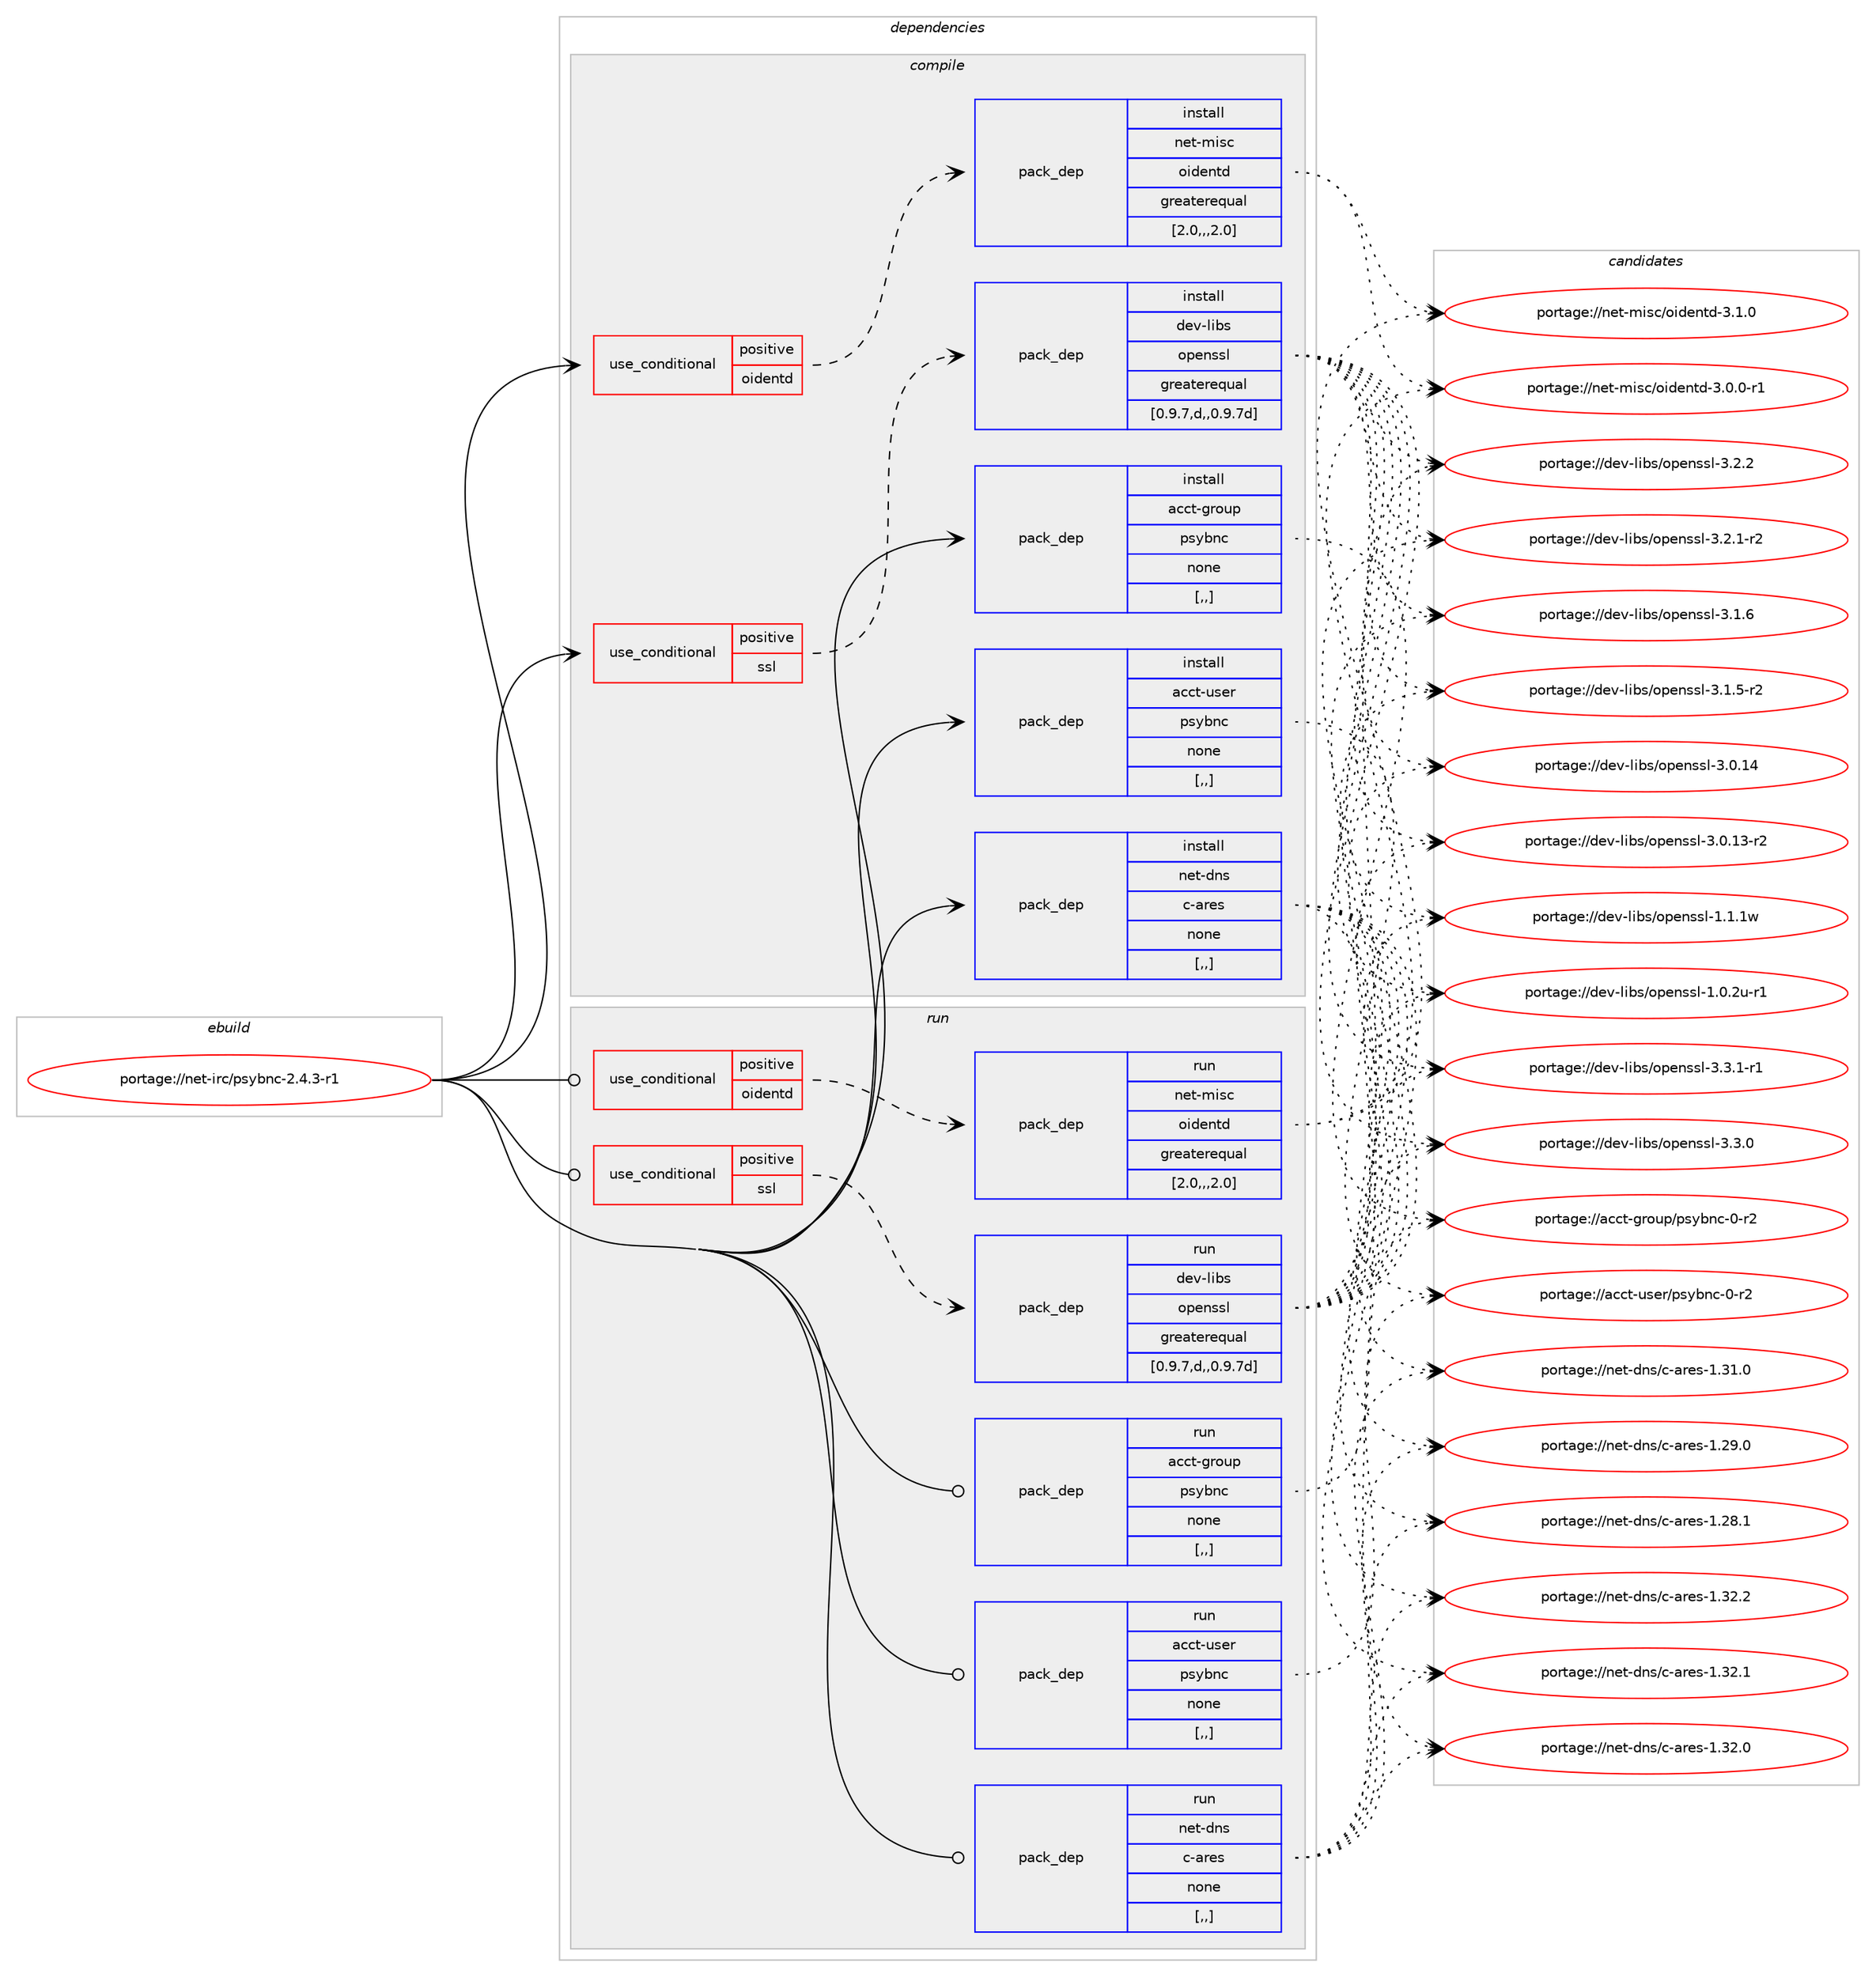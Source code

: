 digraph prolog {

# *************
# Graph options
# *************

newrank=true;
concentrate=true;
compound=true;
graph [rankdir=LR,fontname=Helvetica,fontsize=10,ranksep=1.5];#, ranksep=2.5, nodesep=0.2];
edge  [arrowhead=vee];
node  [fontname=Helvetica,fontsize=10];

# **********
# The ebuild
# **********

subgraph cluster_leftcol {
color=gray;
label=<<i>ebuild</i>>;
id [label="portage://net-irc/psybnc-2.4.3-r1", color=red, width=4, href="../net-irc/psybnc-2.4.3-r1.svg"];
}

# ****************
# The dependencies
# ****************

subgraph cluster_midcol {
color=gray;
label=<<i>dependencies</i>>;
subgraph cluster_compile {
fillcolor="#eeeeee";
style=filled;
label=<<i>compile</i>>;
subgraph cond92592 {
dependency356190 [label=<<TABLE BORDER="0" CELLBORDER="1" CELLSPACING="0" CELLPADDING="4"><TR><TD ROWSPAN="3" CELLPADDING="10">use_conditional</TD></TR><TR><TD>positive</TD></TR><TR><TD>oidentd</TD></TR></TABLE>>, shape=none, color=red];
subgraph pack260969 {
dependency356191 [label=<<TABLE BORDER="0" CELLBORDER="1" CELLSPACING="0" CELLPADDING="4" WIDTH="220"><TR><TD ROWSPAN="6" CELLPADDING="30">pack_dep</TD></TR><TR><TD WIDTH="110">install</TD></TR><TR><TD>net-misc</TD></TR><TR><TD>oidentd</TD></TR><TR><TD>greaterequal</TD></TR><TR><TD>[2.0,,,2.0]</TD></TR></TABLE>>, shape=none, color=blue];
}
dependency356190:e -> dependency356191:w [weight=20,style="dashed",arrowhead="vee"];
}
id:e -> dependency356190:w [weight=20,style="solid",arrowhead="vee"];
subgraph cond92593 {
dependency356192 [label=<<TABLE BORDER="0" CELLBORDER="1" CELLSPACING="0" CELLPADDING="4"><TR><TD ROWSPAN="3" CELLPADDING="10">use_conditional</TD></TR><TR><TD>positive</TD></TR><TR><TD>ssl</TD></TR></TABLE>>, shape=none, color=red];
subgraph pack260970 {
dependency356193 [label=<<TABLE BORDER="0" CELLBORDER="1" CELLSPACING="0" CELLPADDING="4" WIDTH="220"><TR><TD ROWSPAN="6" CELLPADDING="30">pack_dep</TD></TR><TR><TD WIDTH="110">install</TD></TR><TR><TD>dev-libs</TD></TR><TR><TD>openssl</TD></TR><TR><TD>greaterequal</TD></TR><TR><TD>[0.9.7,d,,0.9.7d]</TD></TR></TABLE>>, shape=none, color=blue];
}
dependency356192:e -> dependency356193:w [weight=20,style="dashed",arrowhead="vee"];
}
id:e -> dependency356192:w [weight=20,style="solid",arrowhead="vee"];
subgraph pack260971 {
dependency356194 [label=<<TABLE BORDER="0" CELLBORDER="1" CELLSPACING="0" CELLPADDING="4" WIDTH="220"><TR><TD ROWSPAN="6" CELLPADDING="30">pack_dep</TD></TR><TR><TD WIDTH="110">install</TD></TR><TR><TD>acct-group</TD></TR><TR><TD>psybnc</TD></TR><TR><TD>none</TD></TR><TR><TD>[,,]</TD></TR></TABLE>>, shape=none, color=blue];
}
id:e -> dependency356194:w [weight=20,style="solid",arrowhead="vee"];
subgraph pack260972 {
dependency356195 [label=<<TABLE BORDER="0" CELLBORDER="1" CELLSPACING="0" CELLPADDING="4" WIDTH="220"><TR><TD ROWSPAN="6" CELLPADDING="30">pack_dep</TD></TR><TR><TD WIDTH="110">install</TD></TR><TR><TD>acct-user</TD></TR><TR><TD>psybnc</TD></TR><TR><TD>none</TD></TR><TR><TD>[,,]</TD></TR></TABLE>>, shape=none, color=blue];
}
id:e -> dependency356195:w [weight=20,style="solid",arrowhead="vee"];
subgraph pack260973 {
dependency356196 [label=<<TABLE BORDER="0" CELLBORDER="1" CELLSPACING="0" CELLPADDING="4" WIDTH="220"><TR><TD ROWSPAN="6" CELLPADDING="30">pack_dep</TD></TR><TR><TD WIDTH="110">install</TD></TR><TR><TD>net-dns</TD></TR><TR><TD>c-ares</TD></TR><TR><TD>none</TD></TR><TR><TD>[,,]</TD></TR></TABLE>>, shape=none, color=blue];
}
id:e -> dependency356196:w [weight=20,style="solid",arrowhead="vee"];
}
subgraph cluster_compileandrun {
fillcolor="#eeeeee";
style=filled;
label=<<i>compile and run</i>>;
}
subgraph cluster_run {
fillcolor="#eeeeee";
style=filled;
label=<<i>run</i>>;
subgraph cond92594 {
dependency356197 [label=<<TABLE BORDER="0" CELLBORDER="1" CELLSPACING="0" CELLPADDING="4"><TR><TD ROWSPAN="3" CELLPADDING="10">use_conditional</TD></TR><TR><TD>positive</TD></TR><TR><TD>oidentd</TD></TR></TABLE>>, shape=none, color=red];
subgraph pack260974 {
dependency356198 [label=<<TABLE BORDER="0" CELLBORDER="1" CELLSPACING="0" CELLPADDING="4" WIDTH="220"><TR><TD ROWSPAN="6" CELLPADDING="30">pack_dep</TD></TR><TR><TD WIDTH="110">run</TD></TR><TR><TD>net-misc</TD></TR><TR><TD>oidentd</TD></TR><TR><TD>greaterequal</TD></TR><TR><TD>[2.0,,,2.0]</TD></TR></TABLE>>, shape=none, color=blue];
}
dependency356197:e -> dependency356198:w [weight=20,style="dashed",arrowhead="vee"];
}
id:e -> dependency356197:w [weight=20,style="solid",arrowhead="odot"];
subgraph cond92595 {
dependency356199 [label=<<TABLE BORDER="0" CELLBORDER="1" CELLSPACING="0" CELLPADDING="4"><TR><TD ROWSPAN="3" CELLPADDING="10">use_conditional</TD></TR><TR><TD>positive</TD></TR><TR><TD>ssl</TD></TR></TABLE>>, shape=none, color=red];
subgraph pack260975 {
dependency356200 [label=<<TABLE BORDER="0" CELLBORDER="1" CELLSPACING="0" CELLPADDING="4" WIDTH="220"><TR><TD ROWSPAN="6" CELLPADDING="30">pack_dep</TD></TR><TR><TD WIDTH="110">run</TD></TR><TR><TD>dev-libs</TD></TR><TR><TD>openssl</TD></TR><TR><TD>greaterequal</TD></TR><TR><TD>[0.9.7,d,,0.9.7d]</TD></TR></TABLE>>, shape=none, color=blue];
}
dependency356199:e -> dependency356200:w [weight=20,style="dashed",arrowhead="vee"];
}
id:e -> dependency356199:w [weight=20,style="solid",arrowhead="odot"];
subgraph pack260976 {
dependency356201 [label=<<TABLE BORDER="0" CELLBORDER="1" CELLSPACING="0" CELLPADDING="4" WIDTH="220"><TR><TD ROWSPAN="6" CELLPADDING="30">pack_dep</TD></TR><TR><TD WIDTH="110">run</TD></TR><TR><TD>acct-group</TD></TR><TR><TD>psybnc</TD></TR><TR><TD>none</TD></TR><TR><TD>[,,]</TD></TR></TABLE>>, shape=none, color=blue];
}
id:e -> dependency356201:w [weight=20,style="solid",arrowhead="odot"];
subgraph pack260977 {
dependency356202 [label=<<TABLE BORDER="0" CELLBORDER="1" CELLSPACING="0" CELLPADDING="4" WIDTH="220"><TR><TD ROWSPAN="6" CELLPADDING="30">pack_dep</TD></TR><TR><TD WIDTH="110">run</TD></TR><TR><TD>acct-user</TD></TR><TR><TD>psybnc</TD></TR><TR><TD>none</TD></TR><TR><TD>[,,]</TD></TR></TABLE>>, shape=none, color=blue];
}
id:e -> dependency356202:w [weight=20,style="solid",arrowhead="odot"];
subgraph pack260978 {
dependency356203 [label=<<TABLE BORDER="0" CELLBORDER="1" CELLSPACING="0" CELLPADDING="4" WIDTH="220"><TR><TD ROWSPAN="6" CELLPADDING="30">pack_dep</TD></TR><TR><TD WIDTH="110">run</TD></TR><TR><TD>net-dns</TD></TR><TR><TD>c-ares</TD></TR><TR><TD>none</TD></TR><TR><TD>[,,]</TD></TR></TABLE>>, shape=none, color=blue];
}
id:e -> dependency356203:w [weight=20,style="solid",arrowhead="odot"];
}
}

# **************
# The candidates
# **************

subgraph cluster_choices {
rank=same;
color=gray;
label=<<i>candidates</i>>;

subgraph choice260969 {
color=black;
nodesep=1;
choice110101116451091051159947111105100101110116100455146494648 [label="portage://net-misc/oidentd-3.1.0", color=red, width=4,href="../net-misc/oidentd-3.1.0.svg"];
choice1101011164510910511599471111051001011101161004551464846484511449 [label="portage://net-misc/oidentd-3.0.0-r1", color=red, width=4,href="../net-misc/oidentd-3.0.0-r1.svg"];
dependency356191:e -> choice110101116451091051159947111105100101110116100455146494648:w [style=dotted,weight="100"];
dependency356191:e -> choice1101011164510910511599471111051001011101161004551464846484511449:w [style=dotted,weight="100"];
}
subgraph choice260970 {
color=black;
nodesep=1;
choice1001011184510810598115471111121011101151151084551465146494511449 [label="portage://dev-libs/openssl-3.3.1-r1", color=red, width=4,href="../dev-libs/openssl-3.3.1-r1.svg"];
choice100101118451081059811547111112101110115115108455146514648 [label="portage://dev-libs/openssl-3.3.0", color=red, width=4,href="../dev-libs/openssl-3.3.0.svg"];
choice100101118451081059811547111112101110115115108455146504650 [label="portage://dev-libs/openssl-3.2.2", color=red, width=4,href="../dev-libs/openssl-3.2.2.svg"];
choice1001011184510810598115471111121011101151151084551465046494511450 [label="portage://dev-libs/openssl-3.2.1-r2", color=red, width=4,href="../dev-libs/openssl-3.2.1-r2.svg"];
choice100101118451081059811547111112101110115115108455146494654 [label="portage://dev-libs/openssl-3.1.6", color=red, width=4,href="../dev-libs/openssl-3.1.6.svg"];
choice1001011184510810598115471111121011101151151084551464946534511450 [label="portage://dev-libs/openssl-3.1.5-r2", color=red, width=4,href="../dev-libs/openssl-3.1.5-r2.svg"];
choice10010111845108105981154711111210111011511510845514648464952 [label="portage://dev-libs/openssl-3.0.14", color=red, width=4,href="../dev-libs/openssl-3.0.14.svg"];
choice100101118451081059811547111112101110115115108455146484649514511450 [label="portage://dev-libs/openssl-3.0.13-r2", color=red, width=4,href="../dev-libs/openssl-3.0.13-r2.svg"];
choice100101118451081059811547111112101110115115108454946494649119 [label="portage://dev-libs/openssl-1.1.1w", color=red, width=4,href="../dev-libs/openssl-1.1.1w.svg"];
choice1001011184510810598115471111121011101151151084549464846501174511449 [label="portage://dev-libs/openssl-1.0.2u-r1", color=red, width=4,href="../dev-libs/openssl-1.0.2u-r1.svg"];
dependency356193:e -> choice1001011184510810598115471111121011101151151084551465146494511449:w [style=dotted,weight="100"];
dependency356193:e -> choice100101118451081059811547111112101110115115108455146514648:w [style=dotted,weight="100"];
dependency356193:e -> choice100101118451081059811547111112101110115115108455146504650:w [style=dotted,weight="100"];
dependency356193:e -> choice1001011184510810598115471111121011101151151084551465046494511450:w [style=dotted,weight="100"];
dependency356193:e -> choice100101118451081059811547111112101110115115108455146494654:w [style=dotted,weight="100"];
dependency356193:e -> choice1001011184510810598115471111121011101151151084551464946534511450:w [style=dotted,weight="100"];
dependency356193:e -> choice10010111845108105981154711111210111011511510845514648464952:w [style=dotted,weight="100"];
dependency356193:e -> choice100101118451081059811547111112101110115115108455146484649514511450:w [style=dotted,weight="100"];
dependency356193:e -> choice100101118451081059811547111112101110115115108454946494649119:w [style=dotted,weight="100"];
dependency356193:e -> choice1001011184510810598115471111121011101151151084549464846501174511449:w [style=dotted,weight="100"];
}
subgraph choice260971 {
color=black;
nodesep=1;
choice9799991164510311411111711247112115121981109945484511450 [label="portage://acct-group/psybnc-0-r2", color=red, width=4,href="../acct-group/psybnc-0-r2.svg"];
dependency356194:e -> choice9799991164510311411111711247112115121981109945484511450:w [style=dotted,weight="100"];
}
subgraph choice260972 {
color=black;
nodesep=1;
choice9799991164511711510111447112115121981109945484511450 [label="portage://acct-user/psybnc-0-r2", color=red, width=4,href="../acct-user/psybnc-0-r2.svg"];
dependency356195:e -> choice9799991164511711510111447112115121981109945484511450:w [style=dotted,weight="100"];
}
subgraph choice260973 {
color=black;
nodesep=1;
choice110101116451001101154799459711410111545494651504650 [label="portage://net-dns/c-ares-1.32.2", color=red, width=4,href="../net-dns/c-ares-1.32.2.svg"];
choice110101116451001101154799459711410111545494651504649 [label="portage://net-dns/c-ares-1.32.1", color=red, width=4,href="../net-dns/c-ares-1.32.1.svg"];
choice110101116451001101154799459711410111545494651504648 [label="portage://net-dns/c-ares-1.32.0", color=red, width=4,href="../net-dns/c-ares-1.32.0.svg"];
choice110101116451001101154799459711410111545494651494648 [label="portage://net-dns/c-ares-1.31.0", color=red, width=4,href="../net-dns/c-ares-1.31.0.svg"];
choice110101116451001101154799459711410111545494650574648 [label="portage://net-dns/c-ares-1.29.0", color=red, width=4,href="../net-dns/c-ares-1.29.0.svg"];
choice110101116451001101154799459711410111545494650564649 [label="portage://net-dns/c-ares-1.28.1", color=red, width=4,href="../net-dns/c-ares-1.28.1.svg"];
dependency356196:e -> choice110101116451001101154799459711410111545494651504650:w [style=dotted,weight="100"];
dependency356196:e -> choice110101116451001101154799459711410111545494651504649:w [style=dotted,weight="100"];
dependency356196:e -> choice110101116451001101154799459711410111545494651504648:w [style=dotted,weight="100"];
dependency356196:e -> choice110101116451001101154799459711410111545494651494648:w [style=dotted,weight="100"];
dependency356196:e -> choice110101116451001101154799459711410111545494650574648:w [style=dotted,weight="100"];
dependency356196:e -> choice110101116451001101154799459711410111545494650564649:w [style=dotted,weight="100"];
}
subgraph choice260974 {
color=black;
nodesep=1;
choice110101116451091051159947111105100101110116100455146494648 [label="portage://net-misc/oidentd-3.1.0", color=red, width=4,href="../net-misc/oidentd-3.1.0.svg"];
choice1101011164510910511599471111051001011101161004551464846484511449 [label="portage://net-misc/oidentd-3.0.0-r1", color=red, width=4,href="../net-misc/oidentd-3.0.0-r1.svg"];
dependency356198:e -> choice110101116451091051159947111105100101110116100455146494648:w [style=dotted,weight="100"];
dependency356198:e -> choice1101011164510910511599471111051001011101161004551464846484511449:w [style=dotted,weight="100"];
}
subgraph choice260975 {
color=black;
nodesep=1;
choice1001011184510810598115471111121011101151151084551465146494511449 [label="portage://dev-libs/openssl-3.3.1-r1", color=red, width=4,href="../dev-libs/openssl-3.3.1-r1.svg"];
choice100101118451081059811547111112101110115115108455146514648 [label="portage://dev-libs/openssl-3.3.0", color=red, width=4,href="../dev-libs/openssl-3.3.0.svg"];
choice100101118451081059811547111112101110115115108455146504650 [label="portage://dev-libs/openssl-3.2.2", color=red, width=4,href="../dev-libs/openssl-3.2.2.svg"];
choice1001011184510810598115471111121011101151151084551465046494511450 [label="portage://dev-libs/openssl-3.2.1-r2", color=red, width=4,href="../dev-libs/openssl-3.2.1-r2.svg"];
choice100101118451081059811547111112101110115115108455146494654 [label="portage://dev-libs/openssl-3.1.6", color=red, width=4,href="../dev-libs/openssl-3.1.6.svg"];
choice1001011184510810598115471111121011101151151084551464946534511450 [label="portage://dev-libs/openssl-3.1.5-r2", color=red, width=4,href="../dev-libs/openssl-3.1.5-r2.svg"];
choice10010111845108105981154711111210111011511510845514648464952 [label="portage://dev-libs/openssl-3.0.14", color=red, width=4,href="../dev-libs/openssl-3.0.14.svg"];
choice100101118451081059811547111112101110115115108455146484649514511450 [label="portage://dev-libs/openssl-3.0.13-r2", color=red, width=4,href="../dev-libs/openssl-3.0.13-r2.svg"];
choice100101118451081059811547111112101110115115108454946494649119 [label="portage://dev-libs/openssl-1.1.1w", color=red, width=4,href="../dev-libs/openssl-1.1.1w.svg"];
choice1001011184510810598115471111121011101151151084549464846501174511449 [label="portage://dev-libs/openssl-1.0.2u-r1", color=red, width=4,href="../dev-libs/openssl-1.0.2u-r1.svg"];
dependency356200:e -> choice1001011184510810598115471111121011101151151084551465146494511449:w [style=dotted,weight="100"];
dependency356200:e -> choice100101118451081059811547111112101110115115108455146514648:w [style=dotted,weight="100"];
dependency356200:e -> choice100101118451081059811547111112101110115115108455146504650:w [style=dotted,weight="100"];
dependency356200:e -> choice1001011184510810598115471111121011101151151084551465046494511450:w [style=dotted,weight="100"];
dependency356200:e -> choice100101118451081059811547111112101110115115108455146494654:w [style=dotted,weight="100"];
dependency356200:e -> choice1001011184510810598115471111121011101151151084551464946534511450:w [style=dotted,weight="100"];
dependency356200:e -> choice10010111845108105981154711111210111011511510845514648464952:w [style=dotted,weight="100"];
dependency356200:e -> choice100101118451081059811547111112101110115115108455146484649514511450:w [style=dotted,weight="100"];
dependency356200:e -> choice100101118451081059811547111112101110115115108454946494649119:w [style=dotted,weight="100"];
dependency356200:e -> choice1001011184510810598115471111121011101151151084549464846501174511449:w [style=dotted,weight="100"];
}
subgraph choice260976 {
color=black;
nodesep=1;
choice9799991164510311411111711247112115121981109945484511450 [label="portage://acct-group/psybnc-0-r2", color=red, width=4,href="../acct-group/psybnc-0-r2.svg"];
dependency356201:e -> choice9799991164510311411111711247112115121981109945484511450:w [style=dotted,weight="100"];
}
subgraph choice260977 {
color=black;
nodesep=1;
choice9799991164511711510111447112115121981109945484511450 [label="portage://acct-user/psybnc-0-r2", color=red, width=4,href="../acct-user/psybnc-0-r2.svg"];
dependency356202:e -> choice9799991164511711510111447112115121981109945484511450:w [style=dotted,weight="100"];
}
subgraph choice260978 {
color=black;
nodesep=1;
choice110101116451001101154799459711410111545494651504650 [label="portage://net-dns/c-ares-1.32.2", color=red, width=4,href="../net-dns/c-ares-1.32.2.svg"];
choice110101116451001101154799459711410111545494651504649 [label="portage://net-dns/c-ares-1.32.1", color=red, width=4,href="../net-dns/c-ares-1.32.1.svg"];
choice110101116451001101154799459711410111545494651504648 [label="portage://net-dns/c-ares-1.32.0", color=red, width=4,href="../net-dns/c-ares-1.32.0.svg"];
choice110101116451001101154799459711410111545494651494648 [label="portage://net-dns/c-ares-1.31.0", color=red, width=4,href="../net-dns/c-ares-1.31.0.svg"];
choice110101116451001101154799459711410111545494650574648 [label="portage://net-dns/c-ares-1.29.0", color=red, width=4,href="../net-dns/c-ares-1.29.0.svg"];
choice110101116451001101154799459711410111545494650564649 [label="portage://net-dns/c-ares-1.28.1", color=red, width=4,href="../net-dns/c-ares-1.28.1.svg"];
dependency356203:e -> choice110101116451001101154799459711410111545494651504650:w [style=dotted,weight="100"];
dependency356203:e -> choice110101116451001101154799459711410111545494651504649:w [style=dotted,weight="100"];
dependency356203:e -> choice110101116451001101154799459711410111545494651504648:w [style=dotted,weight="100"];
dependency356203:e -> choice110101116451001101154799459711410111545494651494648:w [style=dotted,weight="100"];
dependency356203:e -> choice110101116451001101154799459711410111545494650574648:w [style=dotted,weight="100"];
dependency356203:e -> choice110101116451001101154799459711410111545494650564649:w [style=dotted,weight="100"];
}
}

}
